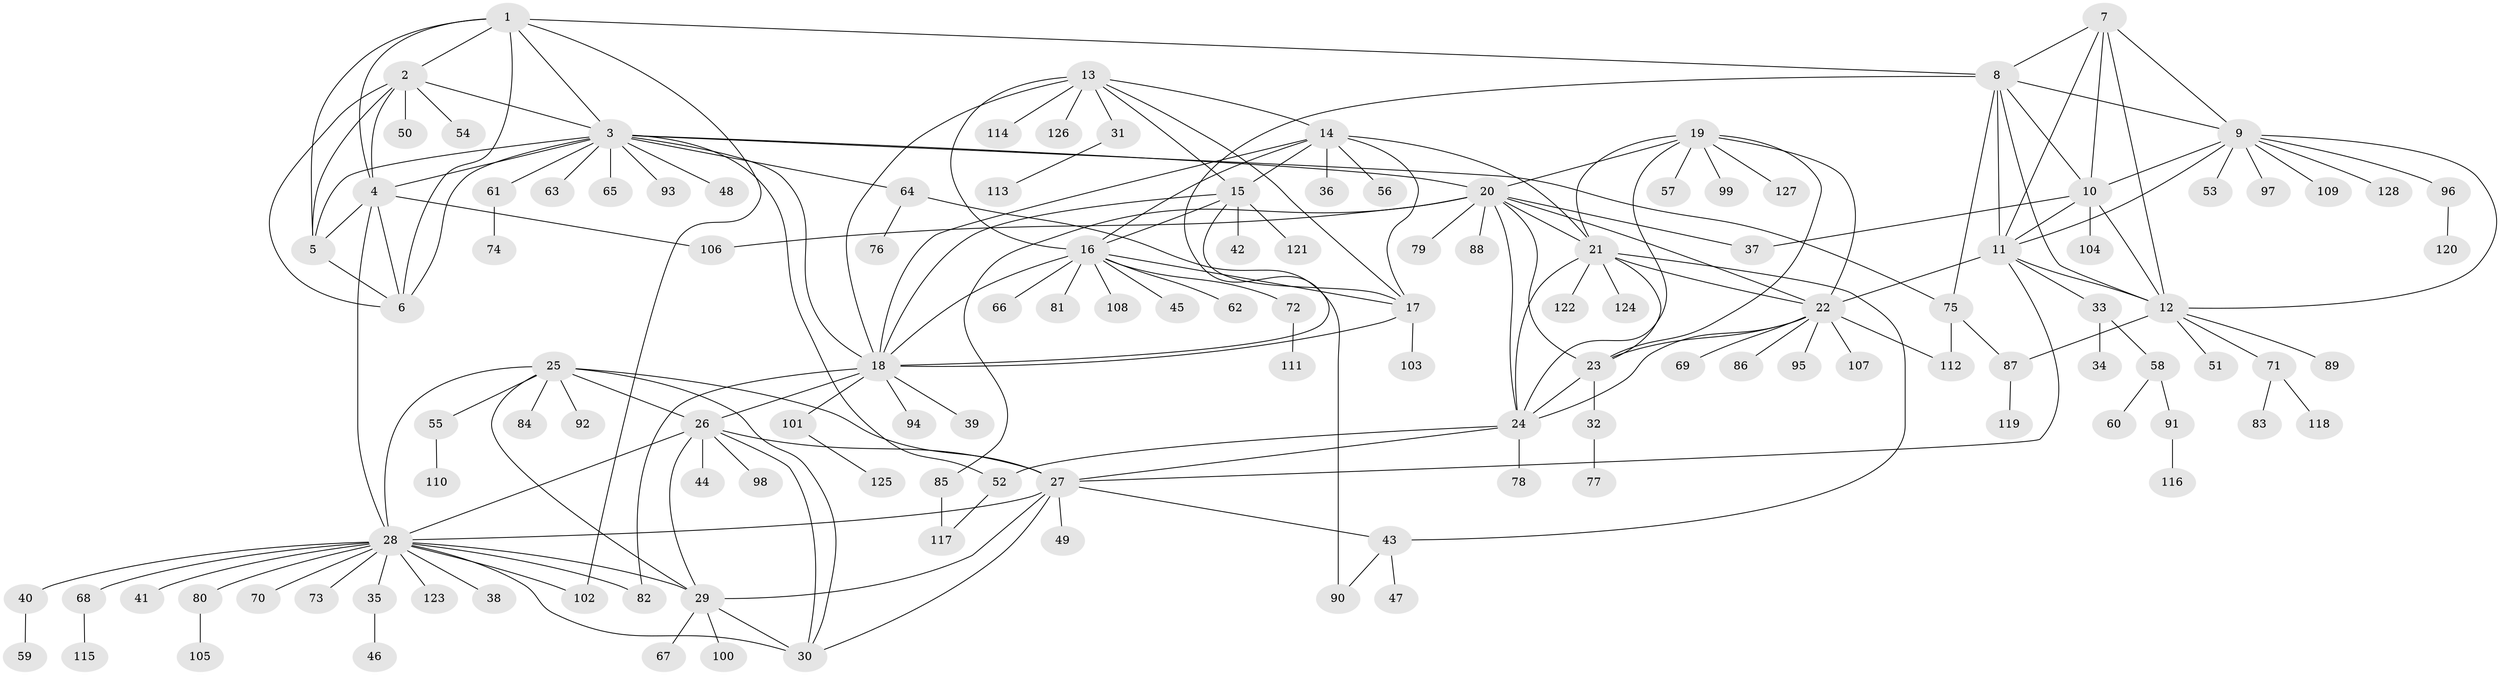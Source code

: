 // coarse degree distribution, {6: 0.0425531914893617, 5: 0.031914893617021274, 22: 0.010638297872340425, 4: 0.031914893617021274, 7: 0.031914893617021274, 8: 0.0425531914893617, 10: 0.010638297872340425, 12: 0.010638297872340425, 11: 0.010638297872340425, 16: 0.010638297872340425, 1: 0.6382978723404256, 2: 0.09574468085106383, 3: 0.031914893617021274}
// Generated by graph-tools (version 1.1) at 2025/52/02/27/25 19:52:15]
// undirected, 128 vertices, 194 edges
graph export_dot {
graph [start="1"]
  node [color=gray90,style=filled];
  1;
  2;
  3;
  4;
  5;
  6;
  7;
  8;
  9;
  10;
  11;
  12;
  13;
  14;
  15;
  16;
  17;
  18;
  19;
  20;
  21;
  22;
  23;
  24;
  25;
  26;
  27;
  28;
  29;
  30;
  31;
  32;
  33;
  34;
  35;
  36;
  37;
  38;
  39;
  40;
  41;
  42;
  43;
  44;
  45;
  46;
  47;
  48;
  49;
  50;
  51;
  52;
  53;
  54;
  55;
  56;
  57;
  58;
  59;
  60;
  61;
  62;
  63;
  64;
  65;
  66;
  67;
  68;
  69;
  70;
  71;
  72;
  73;
  74;
  75;
  76;
  77;
  78;
  79;
  80;
  81;
  82;
  83;
  84;
  85;
  86;
  87;
  88;
  89;
  90;
  91;
  92;
  93;
  94;
  95;
  96;
  97;
  98;
  99;
  100;
  101;
  102;
  103;
  104;
  105;
  106;
  107;
  108;
  109;
  110;
  111;
  112;
  113;
  114;
  115;
  116;
  117;
  118;
  119;
  120;
  121;
  122;
  123;
  124;
  125;
  126;
  127;
  128;
  1 -- 2;
  1 -- 3;
  1 -- 4;
  1 -- 5;
  1 -- 6;
  1 -- 8;
  1 -- 102;
  2 -- 3;
  2 -- 4;
  2 -- 5;
  2 -- 6;
  2 -- 50;
  2 -- 54;
  3 -- 4;
  3 -- 5;
  3 -- 6;
  3 -- 18;
  3 -- 20;
  3 -- 48;
  3 -- 52;
  3 -- 61;
  3 -- 63;
  3 -- 64;
  3 -- 65;
  3 -- 75;
  3 -- 93;
  4 -- 5;
  4 -- 6;
  4 -- 28;
  4 -- 106;
  5 -- 6;
  7 -- 8;
  7 -- 9;
  7 -- 10;
  7 -- 11;
  7 -- 12;
  8 -- 9;
  8 -- 10;
  8 -- 11;
  8 -- 12;
  8 -- 18;
  8 -- 75;
  9 -- 10;
  9 -- 11;
  9 -- 12;
  9 -- 53;
  9 -- 96;
  9 -- 97;
  9 -- 109;
  9 -- 128;
  10 -- 11;
  10 -- 12;
  10 -- 37;
  10 -- 104;
  11 -- 12;
  11 -- 22;
  11 -- 27;
  11 -- 33;
  12 -- 51;
  12 -- 71;
  12 -- 87;
  12 -- 89;
  13 -- 14;
  13 -- 15;
  13 -- 16;
  13 -- 17;
  13 -- 18;
  13 -- 31;
  13 -- 114;
  13 -- 126;
  14 -- 15;
  14 -- 16;
  14 -- 17;
  14 -- 18;
  14 -- 21;
  14 -- 36;
  14 -- 56;
  15 -- 16;
  15 -- 17;
  15 -- 18;
  15 -- 42;
  15 -- 121;
  16 -- 17;
  16 -- 18;
  16 -- 45;
  16 -- 62;
  16 -- 66;
  16 -- 72;
  16 -- 81;
  16 -- 108;
  17 -- 18;
  17 -- 103;
  18 -- 26;
  18 -- 39;
  18 -- 82;
  18 -- 94;
  18 -- 101;
  19 -- 20;
  19 -- 21;
  19 -- 22;
  19 -- 23;
  19 -- 24;
  19 -- 57;
  19 -- 99;
  19 -- 127;
  20 -- 21;
  20 -- 22;
  20 -- 23;
  20 -- 24;
  20 -- 37;
  20 -- 79;
  20 -- 85;
  20 -- 88;
  20 -- 106;
  21 -- 22;
  21 -- 23;
  21 -- 24;
  21 -- 43;
  21 -- 122;
  21 -- 124;
  22 -- 23;
  22 -- 24;
  22 -- 69;
  22 -- 86;
  22 -- 95;
  22 -- 107;
  22 -- 112;
  23 -- 24;
  23 -- 32;
  24 -- 27;
  24 -- 52;
  24 -- 78;
  25 -- 26;
  25 -- 27;
  25 -- 28;
  25 -- 29;
  25 -- 30;
  25 -- 55;
  25 -- 84;
  25 -- 92;
  26 -- 27;
  26 -- 28;
  26 -- 29;
  26 -- 30;
  26 -- 44;
  26 -- 98;
  27 -- 28;
  27 -- 29;
  27 -- 30;
  27 -- 43;
  27 -- 49;
  28 -- 29;
  28 -- 30;
  28 -- 35;
  28 -- 38;
  28 -- 40;
  28 -- 41;
  28 -- 68;
  28 -- 70;
  28 -- 73;
  28 -- 80;
  28 -- 82;
  28 -- 102;
  28 -- 123;
  29 -- 30;
  29 -- 67;
  29 -- 100;
  31 -- 113;
  32 -- 77;
  33 -- 34;
  33 -- 58;
  35 -- 46;
  40 -- 59;
  43 -- 47;
  43 -- 90;
  52 -- 117;
  55 -- 110;
  58 -- 60;
  58 -- 91;
  61 -- 74;
  64 -- 76;
  64 -- 90;
  68 -- 115;
  71 -- 83;
  71 -- 118;
  72 -- 111;
  75 -- 87;
  75 -- 112;
  80 -- 105;
  85 -- 117;
  87 -- 119;
  91 -- 116;
  96 -- 120;
  101 -- 125;
}
